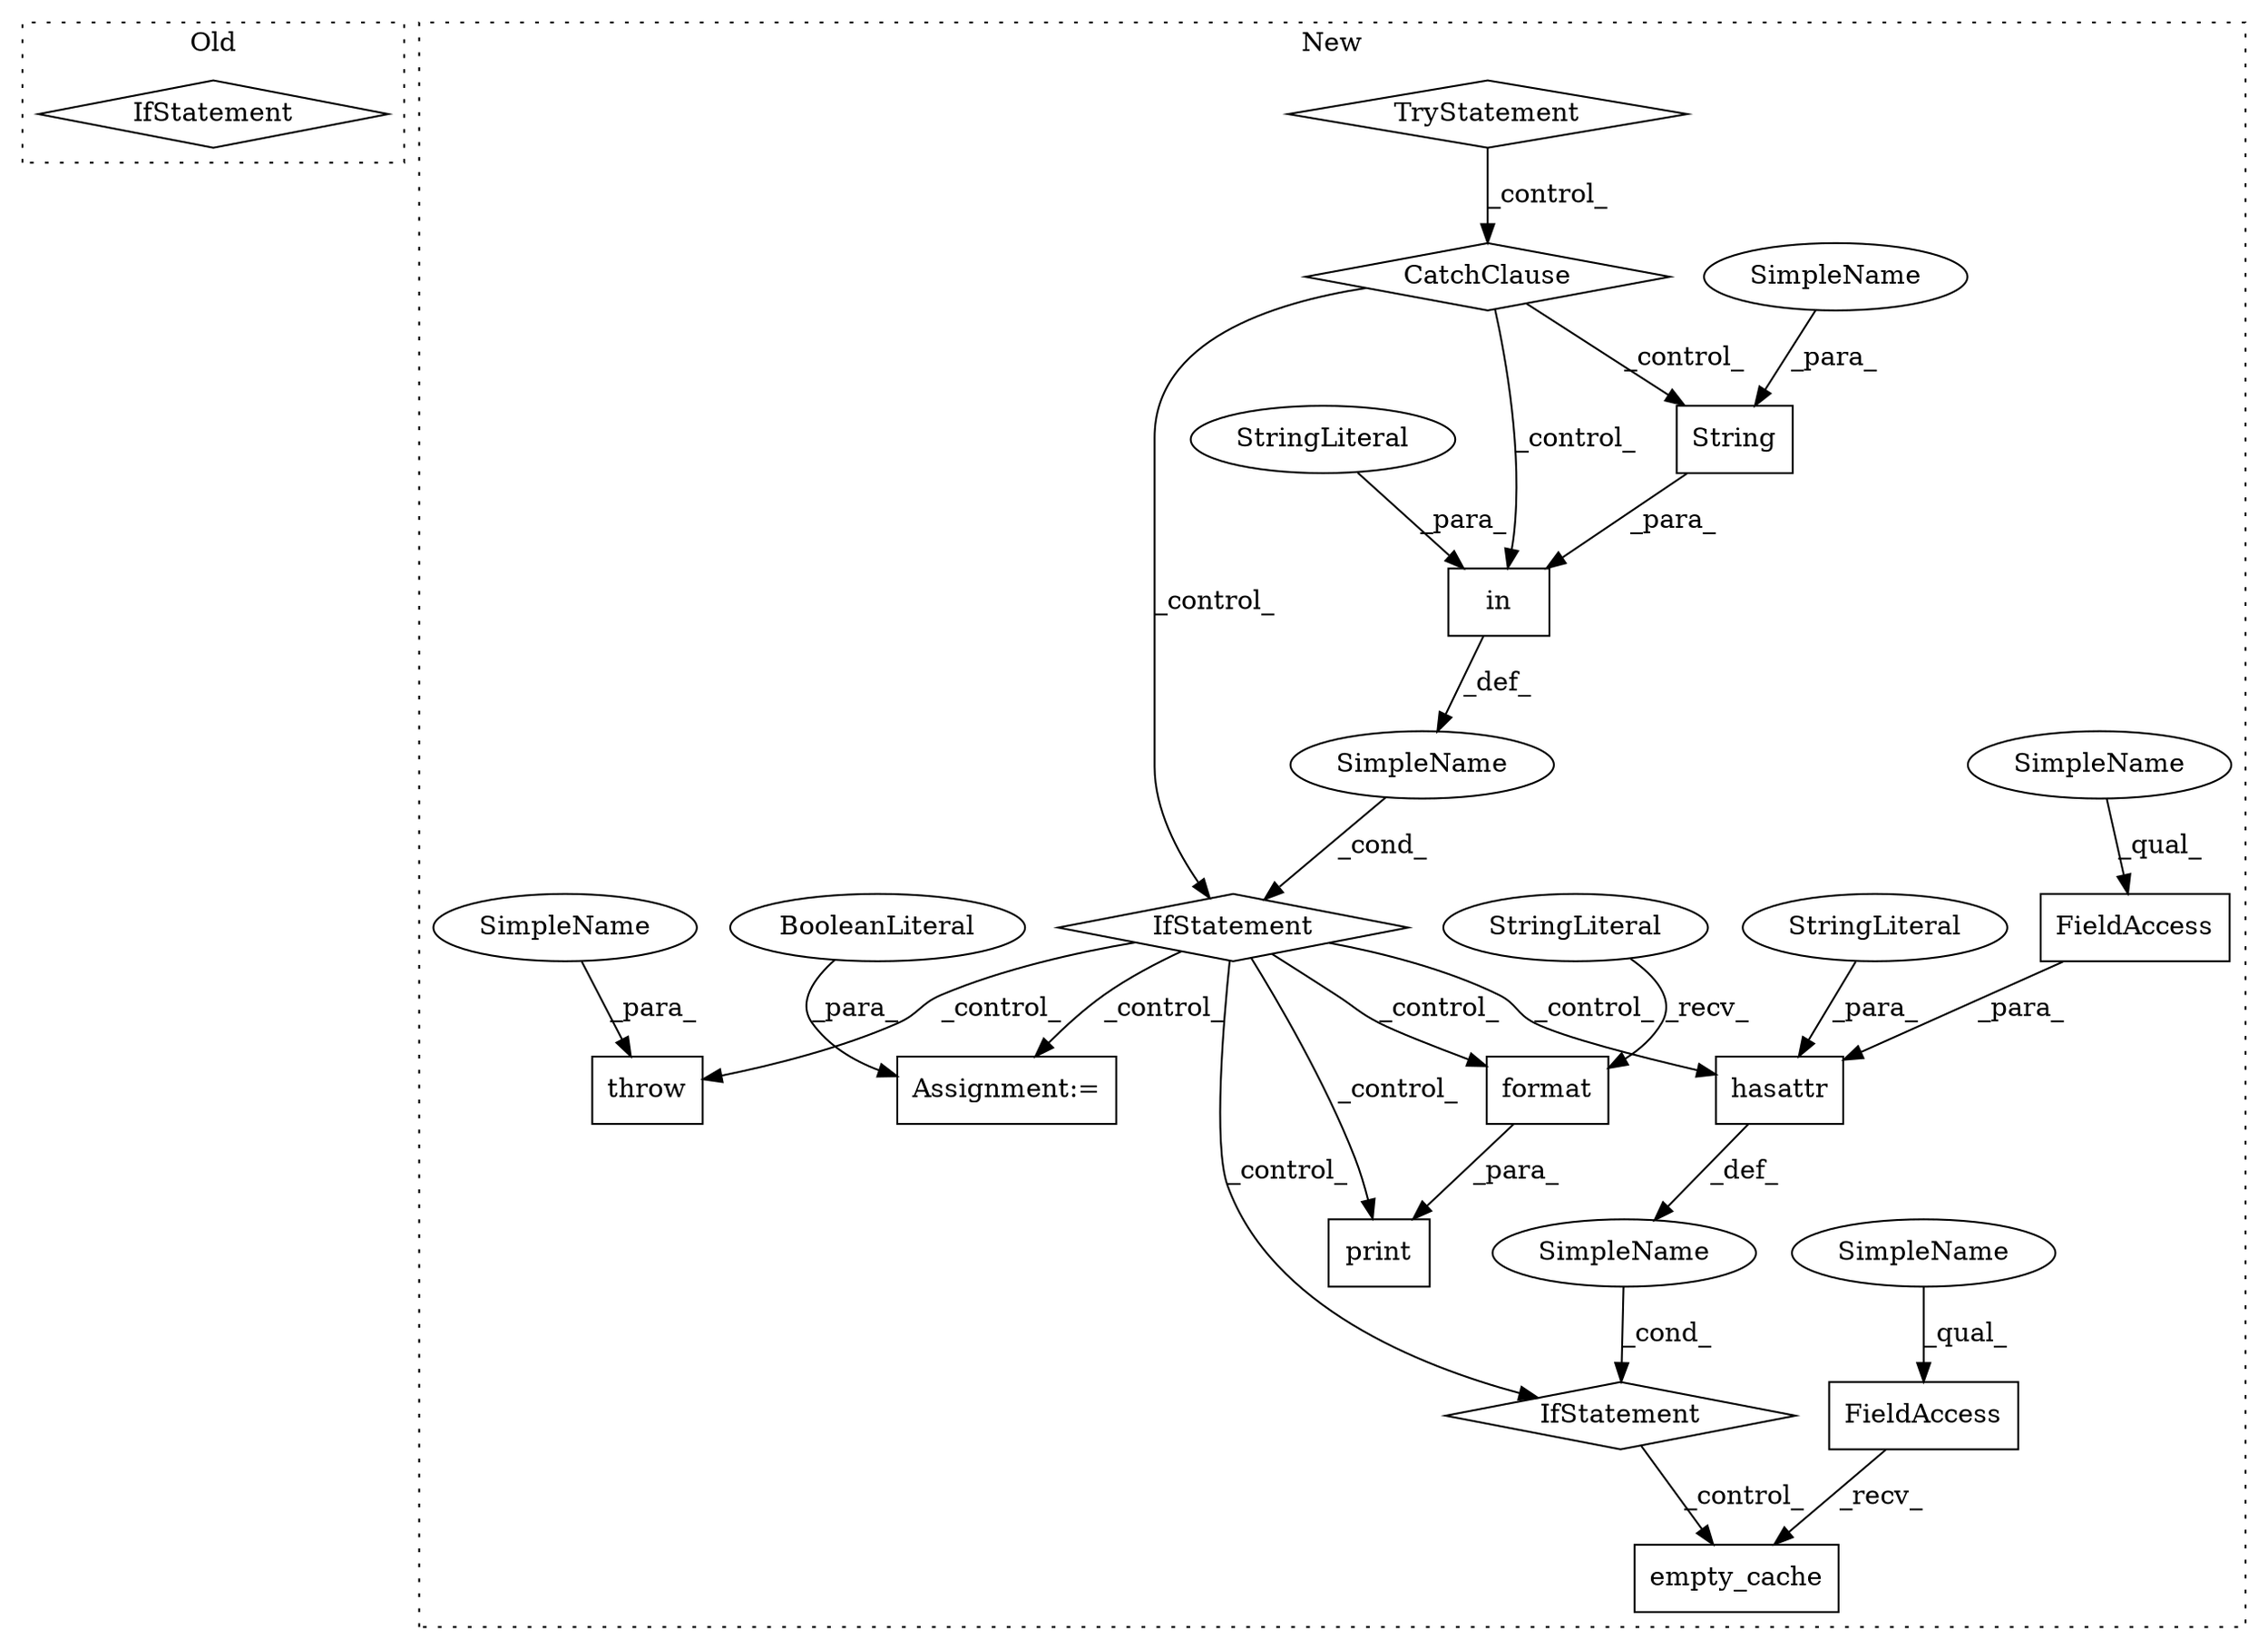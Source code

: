 digraph G {
subgraph cluster0 {
1 [label="IfStatement" a="25" s="6518,6542" l="4,2" shape="diamond"];
label = "Old";
style="dotted";
}
subgraph cluster1 {
2 [label="empty_cache" a="32" s="7381" l="13" shape="box"];
3 [label="FieldAccess" a="22" s="7370" l="10" shape="box"];
4 [label="String" a="32" s="7153,7161" l="7,1" shape="box"];
5 [label="CatchClause" a="12" s="7073,7100" l="13,2" shape="diamond"];
6 [label="IfStatement" a="25" s="7317,7354" l="4,2" shape="diamond"];
7 [label="throw" a="53" s="7436" l="6" shape="box"];
8 [label="in" a="105" s="7134" l="28" shape="box"];
9 [label="format" a="32" s="7241,7257" l="7,1" shape="box"];
10 [label="SimpleName" a="42" s="" l="" shape="ellipse"];
11 [label="SimpleName" a="42" s="" l="" shape="ellipse"];
12 [label="StringLiteral" a="45" s="7183" l="57" shape="ellipse"];
13 [label="StringLiteral" a="45" s="7134" l="15" shape="ellipse"];
14 [label="print" a="32" s="7177,7258" l="6,1" shape="box"];
15 [label="FieldAccess" a="22" s="7329" l="10" shape="box"];
16 [label="TryStatement" a="54" s="6938" l="4" shape="diamond"];
17 [label="IfStatement" a="25" s="7112,7163" l="4,2" shape="diamond"];
18 [label="hasattr" a="32" s="7321,7353" l="8,1" shape="box"];
19 [label="StringLiteral" a="45" s="7340" l="13" shape="ellipse"];
20 [label="Assignment:=" a="7" s="7274" l="1" shape="box"];
21 [label="BooleanLiteral" a="9" s="7275" l="4" shape="ellipse"];
22 [label="SimpleName" a="42" s="7329" l="5" shape="ellipse"];
23 [label="SimpleName" a="42" s="7370" l="5" shape="ellipse"];
24 [label="SimpleName" a="42" s="7442" l="1" shape="ellipse"];
25 [label="SimpleName" a="42" s="7160" l="1" shape="ellipse"];
label = "New";
style="dotted";
}
3 -> 2 [label="_recv_"];
4 -> 8 [label="_para_"];
5 -> 4 [label="_control_"];
5 -> 17 [label="_control_"];
5 -> 8 [label="_control_"];
6 -> 2 [label="_control_"];
8 -> 11 [label="_def_"];
9 -> 14 [label="_para_"];
10 -> 6 [label="_cond_"];
11 -> 17 [label="_cond_"];
12 -> 9 [label="_recv_"];
13 -> 8 [label="_para_"];
15 -> 18 [label="_para_"];
16 -> 5 [label="_control_"];
17 -> 14 [label="_control_"];
17 -> 7 [label="_control_"];
17 -> 6 [label="_control_"];
17 -> 18 [label="_control_"];
17 -> 9 [label="_control_"];
17 -> 20 [label="_control_"];
18 -> 10 [label="_def_"];
19 -> 18 [label="_para_"];
21 -> 20 [label="_para_"];
22 -> 15 [label="_qual_"];
23 -> 3 [label="_qual_"];
24 -> 7 [label="_para_"];
25 -> 4 [label="_para_"];
}